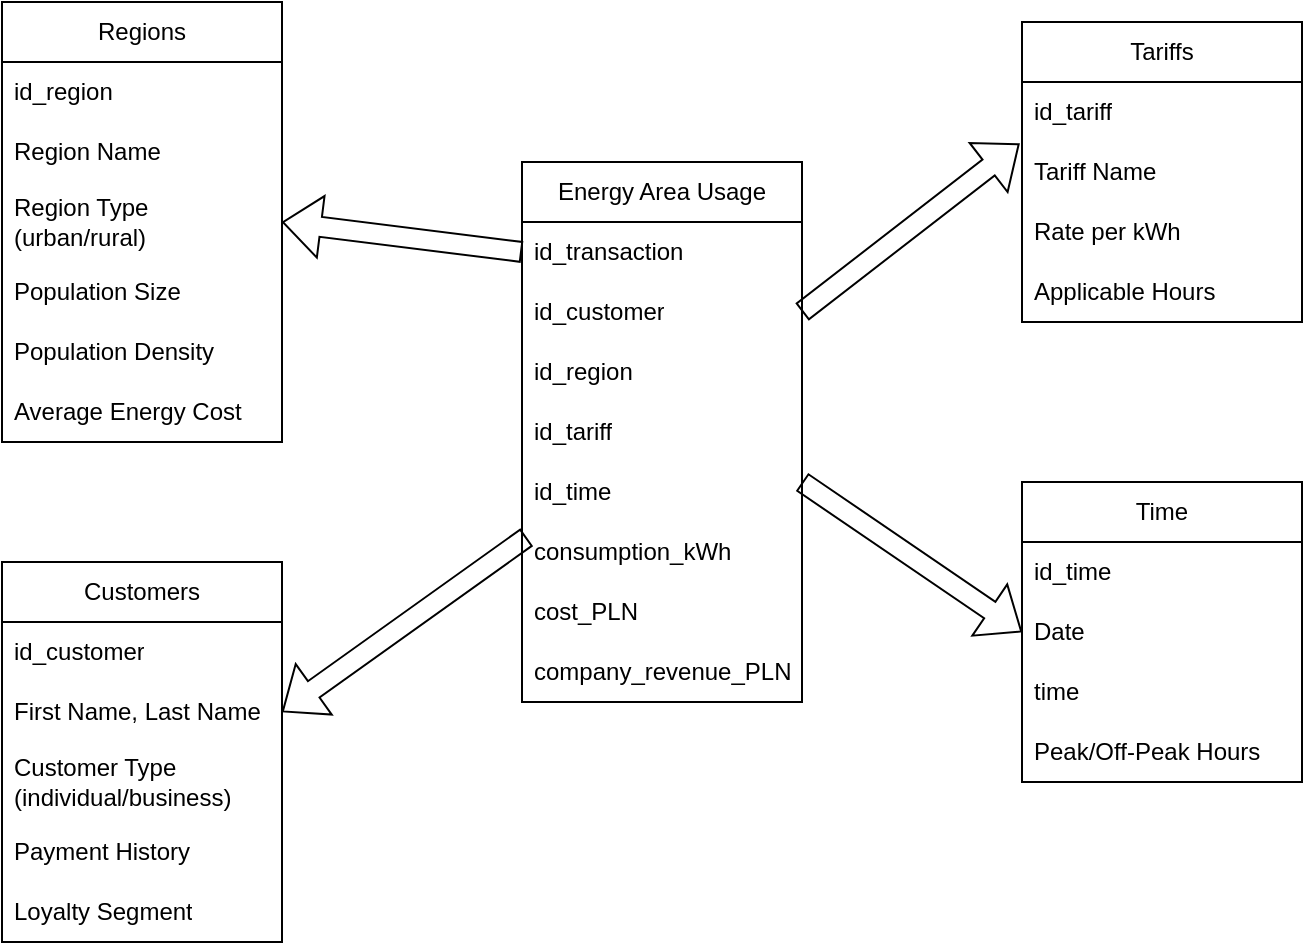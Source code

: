 <mxfile version="25.0.3">
  <diagram name="Page-1" id="gUhjbPwW_UuL3LZivAcB">
    <mxGraphModel dx="1050" dy="522" grid="1" gridSize="10" guides="1" tooltips="1" connect="1" arrows="1" fold="1" page="1" pageScale="1" pageWidth="827" pageHeight="1169" math="0" shadow="0">
      <root>
        <mxCell id="0" />
        <mxCell id="1" parent="0" />
        <mxCell id="LiLebsb6bz-SDxx2p2JG-1" value="Energy Area Usage" style="swimlane;fontStyle=0;childLayout=stackLayout;horizontal=1;startSize=30;horizontalStack=0;resizeParent=1;resizeParentMax=0;resizeLast=0;collapsible=1;marginBottom=0;whiteSpace=wrap;html=1;" vertex="1" parent="1">
          <mxGeometry x="370" y="160" width="140" height="270" as="geometry" />
        </mxCell>
        <mxCell id="LiLebsb6bz-SDxx2p2JG-2" value="id_transaction" style="text;strokeColor=none;fillColor=none;align=left;verticalAlign=middle;spacingLeft=4;spacingRight=4;overflow=hidden;points=[[0,0.5],[1,0.5]];portConstraint=eastwest;rotatable=0;whiteSpace=wrap;html=1;" vertex="1" parent="LiLebsb6bz-SDxx2p2JG-1">
          <mxGeometry y="30" width="140" height="30" as="geometry" />
        </mxCell>
        <mxCell id="LiLebsb6bz-SDxx2p2JG-3" value="id_customer" style="text;strokeColor=none;fillColor=none;align=left;verticalAlign=middle;spacingLeft=4;spacingRight=4;overflow=hidden;points=[[0,0.5],[1,0.5]];portConstraint=eastwest;rotatable=0;whiteSpace=wrap;html=1;" vertex="1" parent="LiLebsb6bz-SDxx2p2JG-1">
          <mxGeometry y="60" width="140" height="30" as="geometry" />
        </mxCell>
        <mxCell id="LiLebsb6bz-SDxx2p2JG-4" value="id_region" style="text;strokeColor=none;fillColor=none;align=left;verticalAlign=middle;spacingLeft=4;spacingRight=4;overflow=hidden;points=[[0,0.5],[1,0.5]];portConstraint=eastwest;rotatable=0;whiteSpace=wrap;html=1;" vertex="1" parent="LiLebsb6bz-SDxx2p2JG-1">
          <mxGeometry y="90" width="140" height="30" as="geometry" />
        </mxCell>
        <mxCell id="LiLebsb6bz-SDxx2p2JG-21" value="id_tariff" style="text;strokeColor=none;fillColor=none;align=left;verticalAlign=middle;spacingLeft=4;spacingRight=4;overflow=hidden;points=[[0,0.5],[1,0.5]];portConstraint=eastwest;rotatable=0;whiteSpace=wrap;html=1;" vertex="1" parent="LiLebsb6bz-SDxx2p2JG-1">
          <mxGeometry y="120" width="140" height="30" as="geometry" />
        </mxCell>
        <mxCell id="LiLebsb6bz-SDxx2p2JG-22" value="id_time" style="text;strokeColor=none;fillColor=none;align=left;verticalAlign=middle;spacingLeft=4;spacingRight=4;overflow=hidden;points=[[0,0.5],[1,0.5]];portConstraint=eastwest;rotatable=0;whiteSpace=wrap;html=1;" vertex="1" parent="LiLebsb6bz-SDxx2p2JG-1">
          <mxGeometry y="150" width="140" height="30" as="geometry" />
        </mxCell>
        <mxCell id="LiLebsb6bz-SDxx2p2JG-23" value="consumption_kWh" style="text;strokeColor=none;fillColor=none;align=left;verticalAlign=middle;spacingLeft=4;spacingRight=4;overflow=hidden;points=[[0,0.5],[1,0.5]];portConstraint=eastwest;rotatable=0;whiteSpace=wrap;html=1;" vertex="1" parent="LiLebsb6bz-SDxx2p2JG-1">
          <mxGeometry y="180" width="140" height="30" as="geometry" />
        </mxCell>
        <mxCell id="LiLebsb6bz-SDxx2p2JG-24" value="cost_PLN" style="text;strokeColor=none;fillColor=none;align=left;verticalAlign=middle;spacingLeft=4;spacingRight=4;overflow=hidden;points=[[0,0.5],[1,0.5]];portConstraint=eastwest;rotatable=0;whiteSpace=wrap;html=1;" vertex="1" parent="LiLebsb6bz-SDxx2p2JG-1">
          <mxGeometry y="210" width="140" height="30" as="geometry" />
        </mxCell>
        <mxCell id="LiLebsb6bz-SDxx2p2JG-25" value="company_revenue_PLN" style="text;strokeColor=none;fillColor=none;align=left;verticalAlign=middle;spacingLeft=4;spacingRight=4;overflow=hidden;points=[[0,0.5],[1,0.5]];portConstraint=eastwest;rotatable=0;whiteSpace=wrap;html=1;" vertex="1" parent="LiLebsb6bz-SDxx2p2JG-1">
          <mxGeometry y="240" width="140" height="30" as="geometry" />
        </mxCell>
        <mxCell id="LiLebsb6bz-SDxx2p2JG-5" value="Regions" style="swimlane;fontStyle=0;childLayout=stackLayout;horizontal=1;startSize=30;horizontalStack=0;resizeParent=1;resizeParentMax=0;resizeLast=0;collapsible=1;marginBottom=0;whiteSpace=wrap;html=1;" vertex="1" parent="1">
          <mxGeometry x="110" y="80" width="140" height="220" as="geometry" />
        </mxCell>
        <mxCell id="LiLebsb6bz-SDxx2p2JG-6" value="id_region" style="text;strokeColor=none;fillColor=none;align=left;verticalAlign=middle;spacingLeft=4;spacingRight=4;overflow=hidden;points=[[0,0.5],[1,0.5]];portConstraint=eastwest;rotatable=0;whiteSpace=wrap;html=1;" vertex="1" parent="LiLebsb6bz-SDxx2p2JG-5">
          <mxGeometry y="30" width="140" height="30" as="geometry" />
        </mxCell>
        <mxCell id="LiLebsb6bz-SDxx2p2JG-7" value="Region Name" style="text;strokeColor=none;fillColor=none;align=left;verticalAlign=middle;spacingLeft=4;spacingRight=4;overflow=hidden;points=[[0,0.5],[1,0.5]];portConstraint=eastwest;rotatable=0;whiteSpace=wrap;html=1;" vertex="1" parent="LiLebsb6bz-SDxx2p2JG-5">
          <mxGeometry y="60" width="140" height="30" as="geometry" />
        </mxCell>
        <mxCell id="LiLebsb6bz-SDxx2p2JG-8" value="Region Type (urban/rural)" style="text;strokeColor=none;fillColor=none;align=left;verticalAlign=middle;spacingLeft=4;spacingRight=4;overflow=hidden;points=[[0,0.5],[1,0.5]];portConstraint=eastwest;rotatable=0;whiteSpace=wrap;html=1;" vertex="1" parent="LiLebsb6bz-SDxx2p2JG-5">
          <mxGeometry y="90" width="140" height="40" as="geometry" />
        </mxCell>
        <mxCell id="LiLebsb6bz-SDxx2p2JG-26" value="Population Size" style="text;strokeColor=none;fillColor=none;align=left;verticalAlign=middle;spacingLeft=4;spacingRight=4;overflow=hidden;points=[[0,0.5],[1,0.5]];portConstraint=eastwest;rotatable=0;whiteSpace=wrap;html=1;" vertex="1" parent="LiLebsb6bz-SDxx2p2JG-5">
          <mxGeometry y="130" width="140" height="30" as="geometry" />
        </mxCell>
        <mxCell id="LiLebsb6bz-SDxx2p2JG-27" value="Population Density" style="text;strokeColor=none;fillColor=none;align=left;verticalAlign=middle;spacingLeft=4;spacingRight=4;overflow=hidden;points=[[0,0.5],[1,0.5]];portConstraint=eastwest;rotatable=0;whiteSpace=wrap;html=1;" vertex="1" parent="LiLebsb6bz-SDxx2p2JG-5">
          <mxGeometry y="160" width="140" height="30" as="geometry" />
        </mxCell>
        <mxCell id="LiLebsb6bz-SDxx2p2JG-28" value="Average Energy Cost" style="text;strokeColor=none;fillColor=none;align=left;verticalAlign=middle;spacingLeft=4;spacingRight=4;overflow=hidden;points=[[0,0.5],[1,0.5]];portConstraint=eastwest;rotatable=0;whiteSpace=wrap;html=1;" vertex="1" parent="LiLebsb6bz-SDxx2p2JG-5">
          <mxGeometry y="190" width="140" height="30" as="geometry" />
        </mxCell>
        <mxCell id="LiLebsb6bz-SDxx2p2JG-9" value="Tariffs " style="swimlane;fontStyle=0;childLayout=stackLayout;horizontal=1;startSize=30;horizontalStack=0;resizeParent=1;resizeParentMax=0;resizeLast=0;collapsible=1;marginBottom=0;whiteSpace=wrap;html=1;" vertex="1" parent="1">
          <mxGeometry x="620" y="90" width="140" height="150" as="geometry" />
        </mxCell>
        <mxCell id="LiLebsb6bz-SDxx2p2JG-10" value="id_tariff" style="text;strokeColor=none;fillColor=none;align=left;verticalAlign=middle;spacingLeft=4;spacingRight=4;overflow=hidden;points=[[0,0.5],[1,0.5]];portConstraint=eastwest;rotatable=0;whiteSpace=wrap;html=1;" vertex="1" parent="LiLebsb6bz-SDxx2p2JG-9">
          <mxGeometry y="30" width="140" height="30" as="geometry" />
        </mxCell>
        <mxCell id="LiLebsb6bz-SDxx2p2JG-11" value="Tariff Name" style="text;strokeColor=none;fillColor=none;align=left;verticalAlign=middle;spacingLeft=4;spacingRight=4;overflow=hidden;points=[[0,0.5],[1,0.5]];portConstraint=eastwest;rotatable=0;whiteSpace=wrap;html=1;" vertex="1" parent="LiLebsb6bz-SDxx2p2JG-9">
          <mxGeometry y="60" width="140" height="30" as="geometry" />
        </mxCell>
        <mxCell id="LiLebsb6bz-SDxx2p2JG-12" value="Rate per kWh" style="text;strokeColor=none;fillColor=none;align=left;verticalAlign=middle;spacingLeft=4;spacingRight=4;overflow=hidden;points=[[0,0.5],[1,0.5]];portConstraint=eastwest;rotatable=0;whiteSpace=wrap;html=1;" vertex="1" parent="LiLebsb6bz-SDxx2p2JG-9">
          <mxGeometry y="90" width="140" height="30" as="geometry" />
        </mxCell>
        <mxCell id="LiLebsb6bz-SDxx2p2JG-33" value="Applicable Hours" style="text;strokeColor=none;fillColor=none;align=left;verticalAlign=middle;spacingLeft=4;spacingRight=4;overflow=hidden;points=[[0,0.5],[1,0.5]];portConstraint=eastwest;rotatable=0;whiteSpace=wrap;html=1;" vertex="1" parent="LiLebsb6bz-SDxx2p2JG-9">
          <mxGeometry y="120" width="140" height="30" as="geometry" />
        </mxCell>
        <mxCell id="LiLebsb6bz-SDxx2p2JG-13" value="Customers " style="swimlane;fontStyle=0;childLayout=stackLayout;horizontal=1;startSize=30;horizontalStack=0;resizeParent=1;resizeParentMax=0;resizeLast=0;collapsible=1;marginBottom=0;whiteSpace=wrap;html=1;" vertex="1" parent="1">
          <mxGeometry x="110" y="360" width="140" height="190" as="geometry" />
        </mxCell>
        <mxCell id="LiLebsb6bz-SDxx2p2JG-14" value="id_customer" style="text;strokeColor=none;fillColor=none;align=left;verticalAlign=middle;spacingLeft=4;spacingRight=4;overflow=hidden;points=[[0,0.5],[1,0.5]];portConstraint=eastwest;rotatable=0;whiteSpace=wrap;html=1;" vertex="1" parent="LiLebsb6bz-SDxx2p2JG-13">
          <mxGeometry y="30" width="140" height="30" as="geometry" />
        </mxCell>
        <mxCell id="LiLebsb6bz-SDxx2p2JG-15" value="First Name, Last Name" style="text;strokeColor=none;fillColor=none;align=left;verticalAlign=middle;spacingLeft=4;spacingRight=4;overflow=hidden;points=[[0,0.5],[1,0.5]];portConstraint=eastwest;rotatable=0;whiteSpace=wrap;html=1;" vertex="1" parent="LiLebsb6bz-SDxx2p2JG-13">
          <mxGeometry y="60" width="140" height="30" as="geometry" />
        </mxCell>
        <mxCell id="LiLebsb6bz-SDxx2p2JG-16" value="Customer Type (individual/business)" style="text;strokeColor=none;fillColor=none;align=left;verticalAlign=middle;spacingLeft=4;spacingRight=4;overflow=hidden;points=[[0,0.5],[1,0.5]];portConstraint=eastwest;rotatable=0;whiteSpace=wrap;html=1;" vertex="1" parent="LiLebsb6bz-SDxx2p2JG-13">
          <mxGeometry y="90" width="140" height="40" as="geometry" />
        </mxCell>
        <mxCell id="LiLebsb6bz-SDxx2p2JG-30" value="Payment History" style="text;strokeColor=none;fillColor=none;align=left;verticalAlign=middle;spacingLeft=4;spacingRight=4;overflow=hidden;points=[[0,0.5],[1,0.5]];portConstraint=eastwest;rotatable=0;whiteSpace=wrap;html=1;" vertex="1" parent="LiLebsb6bz-SDxx2p2JG-13">
          <mxGeometry y="130" width="140" height="30" as="geometry" />
        </mxCell>
        <mxCell id="LiLebsb6bz-SDxx2p2JG-31" value="Loyalty Segment" style="text;strokeColor=none;fillColor=none;align=left;verticalAlign=middle;spacingLeft=4;spacingRight=4;overflow=hidden;points=[[0,0.5],[1,0.5]];portConstraint=eastwest;rotatable=0;whiteSpace=wrap;html=1;" vertex="1" parent="LiLebsb6bz-SDxx2p2JG-13">
          <mxGeometry y="160" width="140" height="30" as="geometry" />
        </mxCell>
        <mxCell id="LiLebsb6bz-SDxx2p2JG-17" value="Time" style="swimlane;fontStyle=0;childLayout=stackLayout;horizontal=1;startSize=30;horizontalStack=0;resizeParent=1;resizeParentMax=0;resizeLast=0;collapsible=1;marginBottom=0;whiteSpace=wrap;html=1;" vertex="1" parent="1">
          <mxGeometry x="620" y="320" width="140" height="150" as="geometry" />
        </mxCell>
        <mxCell id="LiLebsb6bz-SDxx2p2JG-18" value="id_time" style="text;strokeColor=none;fillColor=none;align=left;verticalAlign=middle;spacingLeft=4;spacingRight=4;overflow=hidden;points=[[0,0.5],[1,0.5]];portConstraint=eastwest;rotatable=0;whiteSpace=wrap;html=1;" vertex="1" parent="LiLebsb6bz-SDxx2p2JG-17">
          <mxGeometry y="30" width="140" height="30" as="geometry" />
        </mxCell>
        <mxCell id="LiLebsb6bz-SDxx2p2JG-19" value="Date" style="text;strokeColor=none;fillColor=none;align=left;verticalAlign=middle;spacingLeft=4;spacingRight=4;overflow=hidden;points=[[0,0.5],[1,0.5]];portConstraint=eastwest;rotatable=0;whiteSpace=wrap;html=1;" vertex="1" parent="LiLebsb6bz-SDxx2p2JG-17">
          <mxGeometry y="60" width="140" height="30" as="geometry" />
        </mxCell>
        <mxCell id="LiLebsb6bz-SDxx2p2JG-20" value="time" style="text;strokeColor=none;fillColor=none;align=left;verticalAlign=middle;spacingLeft=4;spacingRight=4;overflow=hidden;points=[[0,0.5],[1,0.5]];portConstraint=eastwest;rotatable=0;whiteSpace=wrap;html=1;" vertex="1" parent="LiLebsb6bz-SDxx2p2JG-17">
          <mxGeometry y="90" width="140" height="30" as="geometry" />
        </mxCell>
        <mxCell id="LiLebsb6bz-SDxx2p2JG-34" value="Peak/Off-Peak Hours" style="text;strokeColor=none;fillColor=none;align=left;verticalAlign=middle;spacingLeft=4;spacingRight=4;overflow=hidden;points=[[0,0.5],[1,0.5]];portConstraint=eastwest;rotatable=0;whiteSpace=wrap;html=1;" vertex="1" parent="LiLebsb6bz-SDxx2p2JG-17">
          <mxGeometry y="120" width="140" height="30" as="geometry" />
        </mxCell>
        <mxCell id="LiLebsb6bz-SDxx2p2JG-36" value="" style="shape=flexArrow;endArrow=classic;html=1;rounded=0;exitX=0;exitY=0.5;exitDx=0;exitDy=0;entryX=1;entryY=0.5;entryDx=0;entryDy=0;" edge="1" parent="1" source="LiLebsb6bz-SDxx2p2JG-2" target="LiLebsb6bz-SDxx2p2JG-8">
          <mxGeometry width="50" height="50" relative="1" as="geometry">
            <mxPoint x="390" y="300" as="sourcePoint" />
            <mxPoint x="440" y="250" as="targetPoint" />
          </mxGeometry>
        </mxCell>
        <mxCell id="LiLebsb6bz-SDxx2p2JG-37" value="" style="shape=flexArrow;endArrow=classic;html=1;rounded=0;exitX=0.017;exitY=0.253;exitDx=0;exitDy=0;exitPerimeter=0;entryX=1;entryY=0.5;entryDx=0;entryDy=0;" edge="1" parent="1" source="LiLebsb6bz-SDxx2p2JG-23" target="LiLebsb6bz-SDxx2p2JG-15">
          <mxGeometry width="50" height="50" relative="1" as="geometry">
            <mxPoint x="390" y="300" as="sourcePoint" />
            <mxPoint x="440" y="250" as="targetPoint" />
          </mxGeometry>
        </mxCell>
        <mxCell id="LiLebsb6bz-SDxx2p2JG-38" value="" style="shape=flexArrow;endArrow=classic;html=1;rounded=0;entryX=-0.009;entryY=0.027;entryDx=0;entryDy=0;entryPerimeter=0;exitX=1;exitY=0.5;exitDx=0;exitDy=0;" edge="1" parent="1" source="LiLebsb6bz-SDxx2p2JG-3" target="LiLebsb6bz-SDxx2p2JG-11">
          <mxGeometry width="50" height="50" relative="1" as="geometry">
            <mxPoint x="390" y="300" as="sourcePoint" />
            <mxPoint x="440" y="250" as="targetPoint" />
          </mxGeometry>
        </mxCell>
        <mxCell id="LiLebsb6bz-SDxx2p2JG-39" value="" style="shape=flexArrow;endArrow=classic;html=1;rounded=0;entryX=0;entryY=0.5;entryDx=0;entryDy=0;exitX=1;exitY=0.333;exitDx=0;exitDy=0;exitPerimeter=0;" edge="1" parent="1" source="LiLebsb6bz-SDxx2p2JG-22" target="LiLebsb6bz-SDxx2p2JG-19">
          <mxGeometry width="50" height="50" relative="1" as="geometry">
            <mxPoint x="520" y="320" as="sourcePoint" />
            <mxPoint x="440" y="250" as="targetPoint" />
          </mxGeometry>
        </mxCell>
      </root>
    </mxGraphModel>
  </diagram>
</mxfile>
